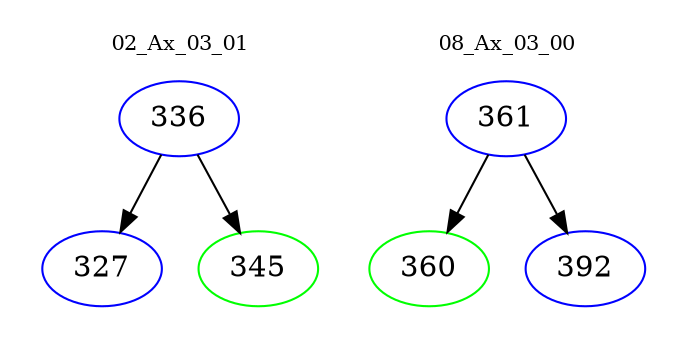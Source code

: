 digraph{
subgraph cluster_0 {
color = white
label = "02_Ax_03_01";
fontsize=10;
T0_336 [label="336", color="blue"]
T0_336 -> T0_327 [color="black"]
T0_327 [label="327", color="blue"]
T0_336 -> T0_345 [color="black"]
T0_345 [label="345", color="green"]
}
subgraph cluster_1 {
color = white
label = "08_Ax_03_00";
fontsize=10;
T1_361 [label="361", color="blue"]
T1_361 -> T1_360 [color="black"]
T1_360 [label="360", color="green"]
T1_361 -> T1_392 [color="black"]
T1_392 [label="392", color="blue"]
}
}
